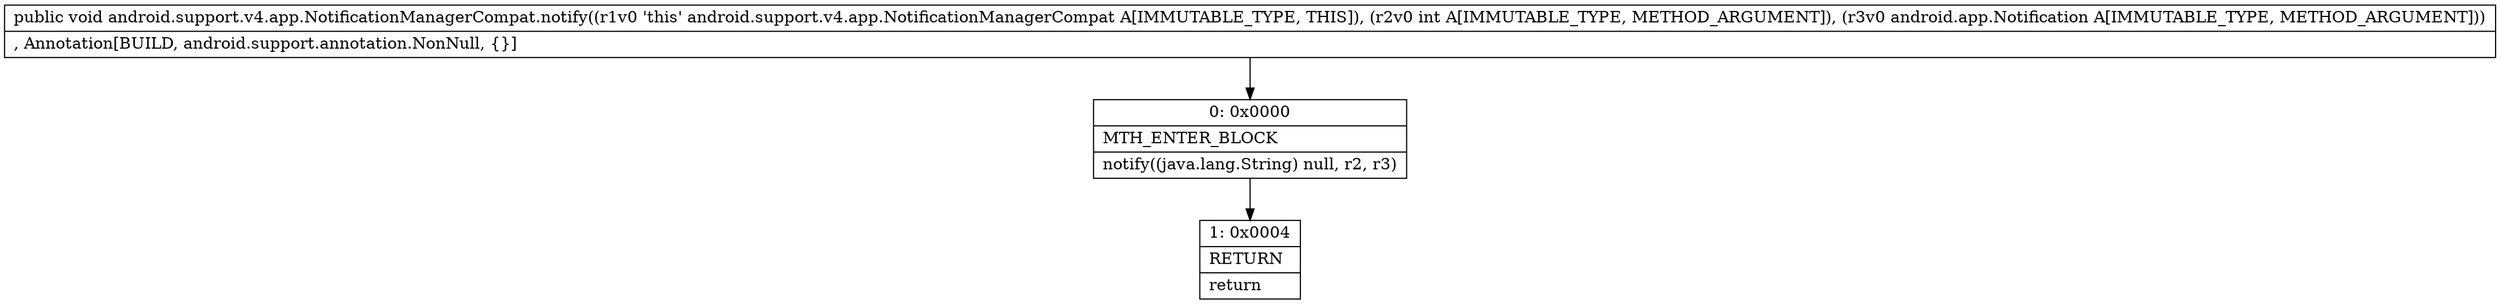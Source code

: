 digraph "CFG forandroid.support.v4.app.NotificationManagerCompat.notify(ILandroid\/app\/Notification;)V" {
Node_0 [shape=record,label="{0\:\ 0x0000|MTH_ENTER_BLOCK\l|notify((java.lang.String) null, r2, r3)\l}"];
Node_1 [shape=record,label="{1\:\ 0x0004|RETURN\l|return\l}"];
MethodNode[shape=record,label="{public void android.support.v4.app.NotificationManagerCompat.notify((r1v0 'this' android.support.v4.app.NotificationManagerCompat A[IMMUTABLE_TYPE, THIS]), (r2v0 int A[IMMUTABLE_TYPE, METHOD_ARGUMENT]), (r3v0 android.app.Notification A[IMMUTABLE_TYPE, METHOD_ARGUMENT]))  | , Annotation[BUILD, android.support.annotation.NonNull, \{\}]\l}"];
MethodNode -> Node_0;
Node_0 -> Node_1;
}

